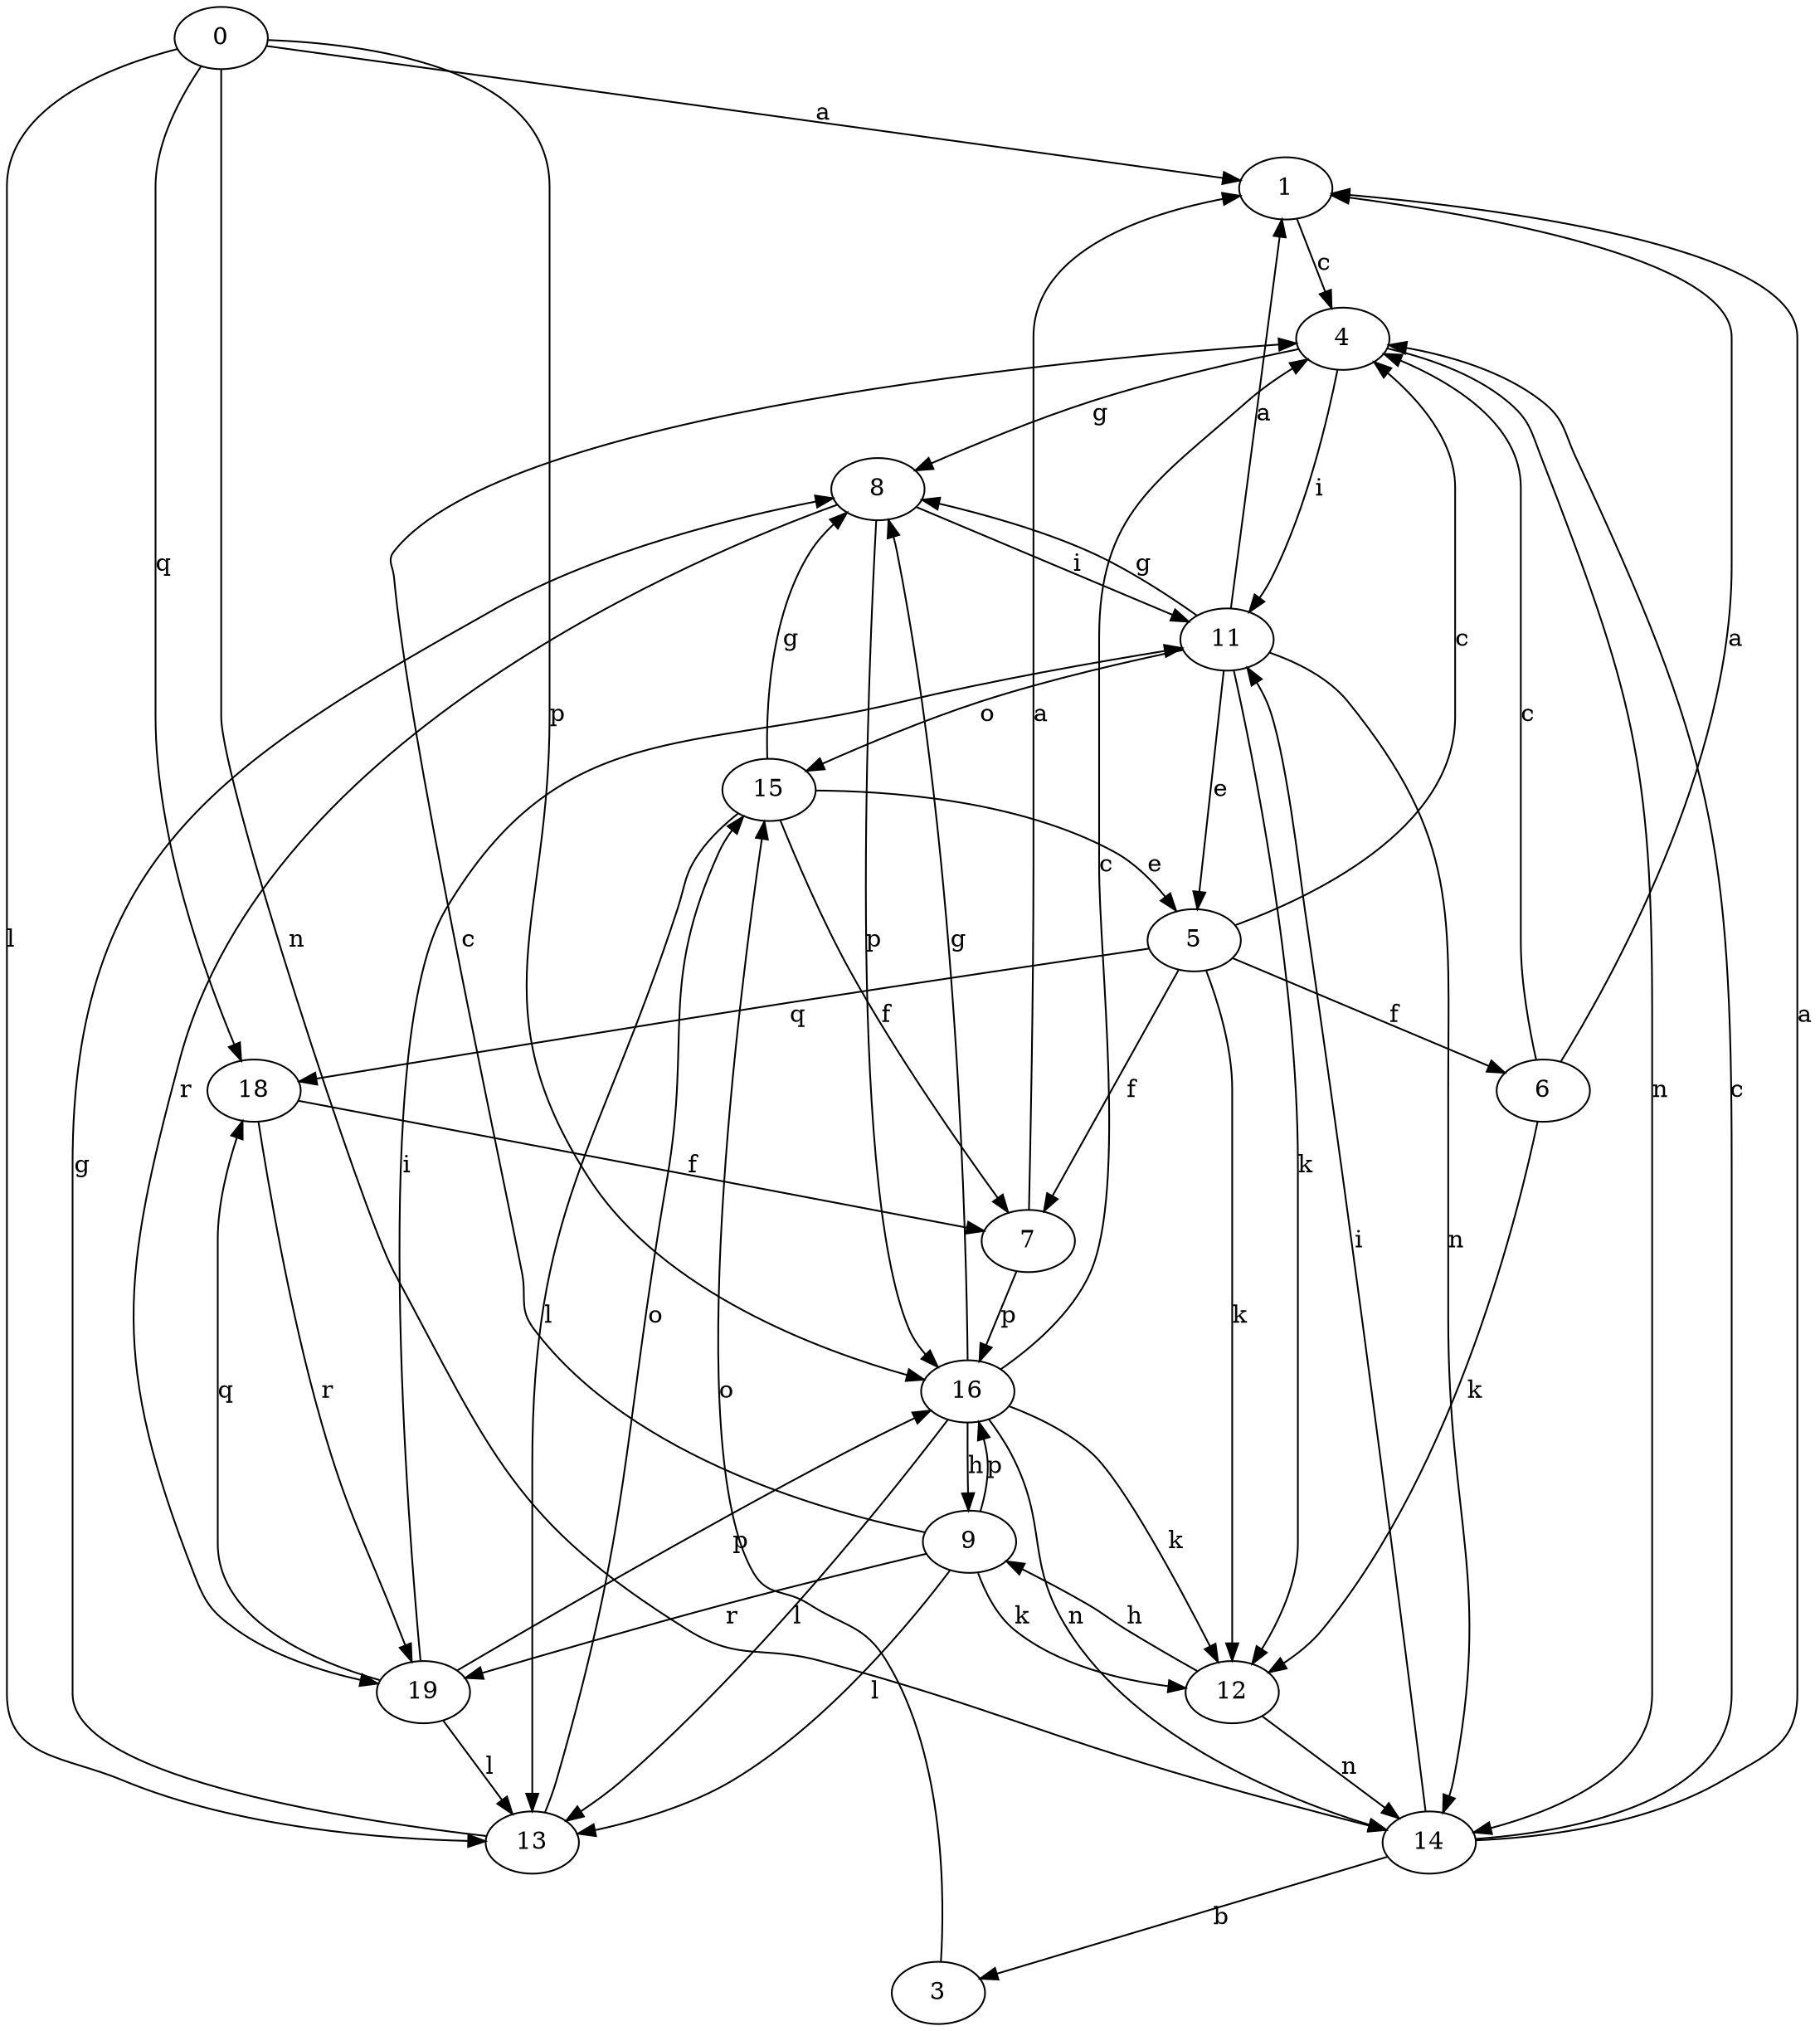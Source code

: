 strict digraph  {
0;
1;
3;
4;
5;
6;
7;
8;
9;
11;
12;
13;
14;
15;
16;
18;
19;
0 -> 1  [label=a];
0 -> 13  [label=l];
0 -> 14  [label=n];
0 -> 16  [label=p];
0 -> 18  [label=q];
1 -> 4  [label=c];
3 -> 15  [label=o];
4 -> 8  [label=g];
4 -> 11  [label=i];
4 -> 14  [label=n];
5 -> 4  [label=c];
5 -> 6  [label=f];
5 -> 7  [label=f];
5 -> 12  [label=k];
5 -> 18  [label=q];
6 -> 1  [label=a];
6 -> 4  [label=c];
6 -> 12  [label=k];
7 -> 1  [label=a];
7 -> 16  [label=p];
8 -> 11  [label=i];
8 -> 16  [label=p];
8 -> 19  [label=r];
9 -> 4  [label=c];
9 -> 12  [label=k];
9 -> 13  [label=l];
9 -> 16  [label=p];
9 -> 19  [label=r];
11 -> 1  [label=a];
11 -> 5  [label=e];
11 -> 8  [label=g];
11 -> 12  [label=k];
11 -> 14  [label=n];
11 -> 15  [label=o];
12 -> 9  [label=h];
12 -> 14  [label=n];
13 -> 8  [label=g];
13 -> 15  [label=o];
14 -> 1  [label=a];
14 -> 3  [label=b];
14 -> 4  [label=c];
14 -> 11  [label=i];
15 -> 5  [label=e];
15 -> 7  [label=f];
15 -> 8  [label=g];
15 -> 13  [label=l];
16 -> 4  [label=c];
16 -> 8  [label=g];
16 -> 9  [label=h];
16 -> 12  [label=k];
16 -> 13  [label=l];
16 -> 14  [label=n];
18 -> 7  [label=f];
18 -> 19  [label=r];
19 -> 11  [label=i];
19 -> 13  [label=l];
19 -> 16  [label=p];
19 -> 18  [label=q];
}
